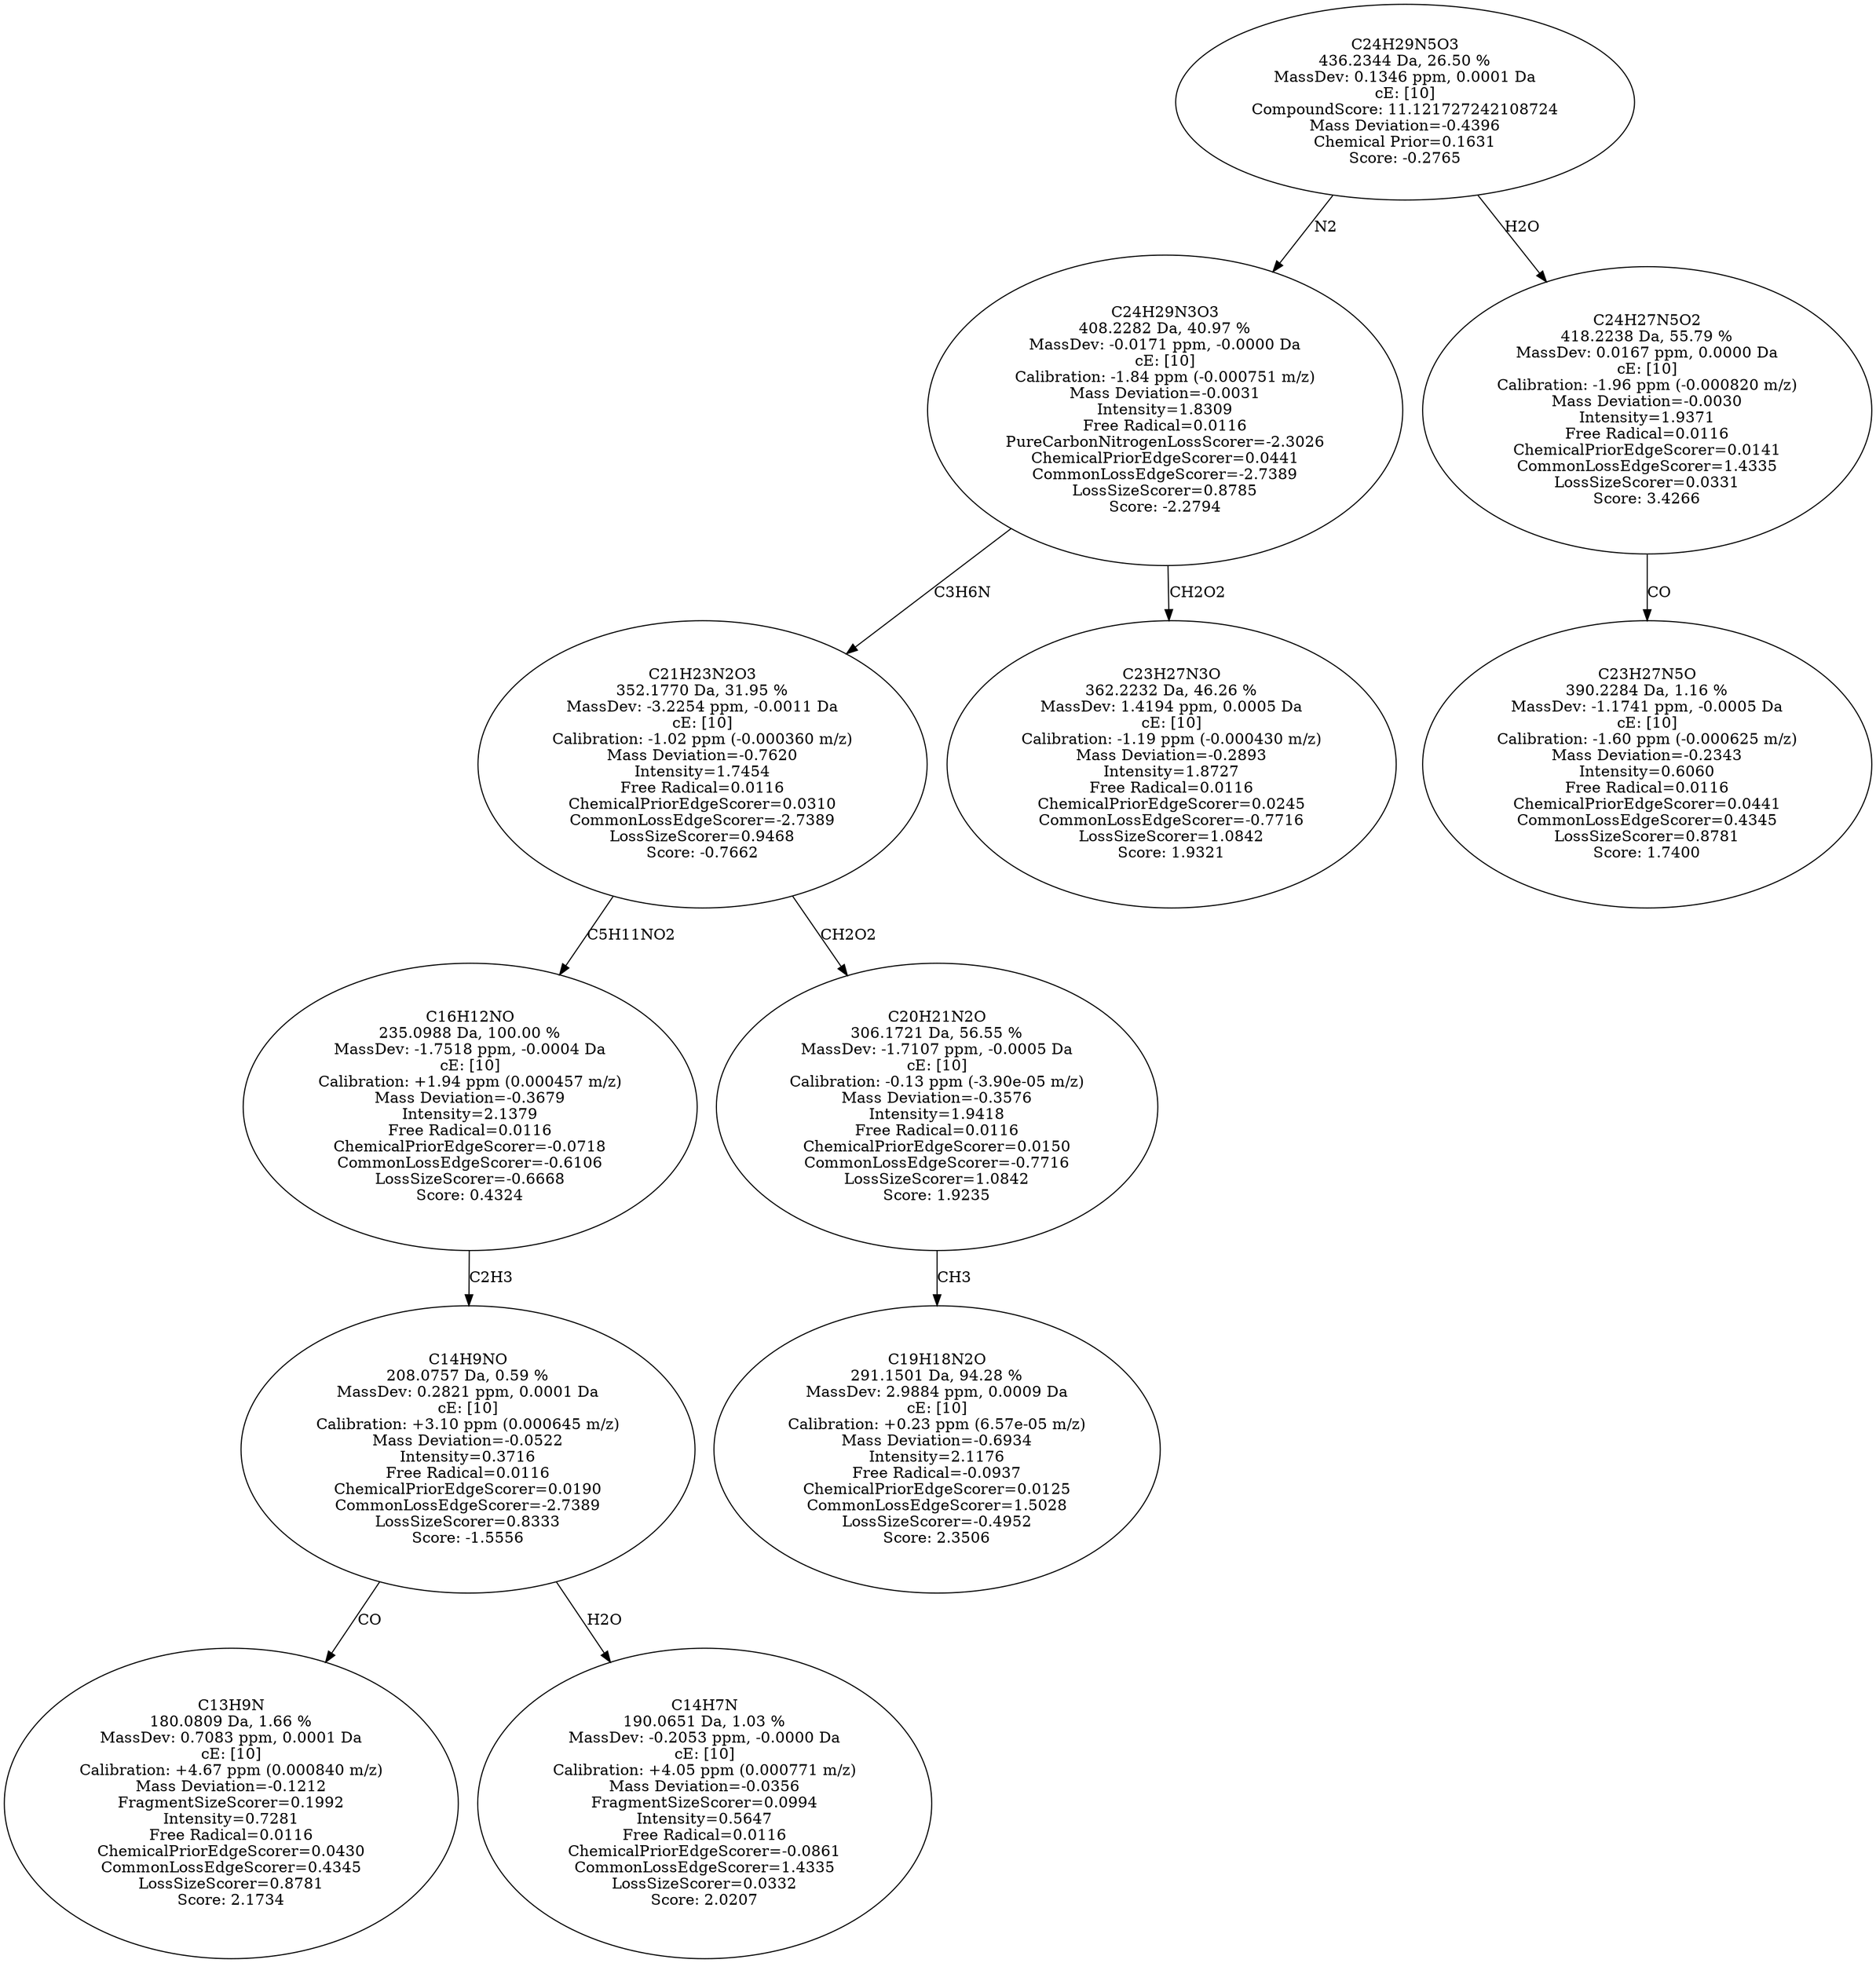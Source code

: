 strict digraph {
v1 [label="C13H9N\n180.0809 Da, 1.66 %\nMassDev: 0.7083 ppm, 0.0001 Da\ncE: [10]\nCalibration: +4.67 ppm (0.000840 m/z)\nMass Deviation=-0.1212\nFragmentSizeScorer=0.1992\nIntensity=0.7281\nFree Radical=0.0116\nChemicalPriorEdgeScorer=0.0430\nCommonLossEdgeScorer=0.4345\nLossSizeScorer=0.8781\nScore: 2.1734"];
v2 [label="C14H7N\n190.0651 Da, 1.03 %\nMassDev: -0.2053 ppm, -0.0000 Da\ncE: [10]\nCalibration: +4.05 ppm (0.000771 m/z)\nMass Deviation=-0.0356\nFragmentSizeScorer=0.0994\nIntensity=0.5647\nFree Radical=0.0116\nChemicalPriorEdgeScorer=-0.0861\nCommonLossEdgeScorer=1.4335\nLossSizeScorer=0.0332\nScore: 2.0207"];
v3 [label="C14H9NO\n208.0757 Da, 0.59 %\nMassDev: 0.2821 ppm, 0.0001 Da\ncE: [10]\nCalibration: +3.10 ppm (0.000645 m/z)\nMass Deviation=-0.0522\nIntensity=0.3716\nFree Radical=0.0116\nChemicalPriorEdgeScorer=0.0190\nCommonLossEdgeScorer=-2.7389\nLossSizeScorer=0.8333\nScore: -1.5556"];
v4 [label="C16H12NO\n235.0988 Da, 100.00 %\nMassDev: -1.7518 ppm, -0.0004 Da\ncE: [10]\nCalibration: +1.94 ppm (0.000457 m/z)\nMass Deviation=-0.3679\nIntensity=2.1379\nFree Radical=0.0116\nChemicalPriorEdgeScorer=-0.0718\nCommonLossEdgeScorer=-0.6106\nLossSizeScorer=-0.6668\nScore: 0.4324"];
v5 [label="C19H18N2O\n291.1501 Da, 94.28 %\nMassDev: 2.9884 ppm, 0.0009 Da\ncE: [10]\nCalibration: +0.23 ppm (6.57e-05 m/z)\nMass Deviation=-0.6934\nIntensity=2.1176\nFree Radical=-0.0937\nChemicalPriorEdgeScorer=0.0125\nCommonLossEdgeScorer=1.5028\nLossSizeScorer=-0.4952\nScore: 2.3506"];
v6 [label="C20H21N2O\n306.1721 Da, 56.55 %\nMassDev: -1.7107 ppm, -0.0005 Da\ncE: [10]\nCalibration: -0.13 ppm (-3.90e-05 m/z)\nMass Deviation=-0.3576\nIntensity=1.9418\nFree Radical=0.0116\nChemicalPriorEdgeScorer=0.0150\nCommonLossEdgeScorer=-0.7716\nLossSizeScorer=1.0842\nScore: 1.9235"];
v7 [label="C21H23N2O3\n352.1770 Da, 31.95 %\nMassDev: -3.2254 ppm, -0.0011 Da\ncE: [10]\nCalibration: -1.02 ppm (-0.000360 m/z)\nMass Deviation=-0.7620\nIntensity=1.7454\nFree Radical=0.0116\nChemicalPriorEdgeScorer=0.0310\nCommonLossEdgeScorer=-2.7389\nLossSizeScorer=0.9468\nScore: -0.7662"];
v8 [label="C23H27N3O\n362.2232 Da, 46.26 %\nMassDev: 1.4194 ppm, 0.0005 Da\ncE: [10]\nCalibration: -1.19 ppm (-0.000430 m/z)\nMass Deviation=-0.2893\nIntensity=1.8727\nFree Radical=0.0116\nChemicalPriorEdgeScorer=0.0245\nCommonLossEdgeScorer=-0.7716\nLossSizeScorer=1.0842\nScore: 1.9321"];
v9 [label="C24H29N3O3\n408.2282 Da, 40.97 %\nMassDev: -0.0171 ppm, -0.0000 Da\ncE: [10]\nCalibration: -1.84 ppm (-0.000751 m/z)\nMass Deviation=-0.0031\nIntensity=1.8309\nFree Radical=0.0116\nPureCarbonNitrogenLossScorer=-2.3026\nChemicalPriorEdgeScorer=0.0441\nCommonLossEdgeScorer=-2.7389\nLossSizeScorer=0.8785\nScore: -2.2794"];
v10 [label="C23H27N5O\n390.2284 Da, 1.16 %\nMassDev: -1.1741 ppm, -0.0005 Da\ncE: [10]\nCalibration: -1.60 ppm (-0.000625 m/z)\nMass Deviation=-0.2343\nIntensity=0.6060\nFree Radical=0.0116\nChemicalPriorEdgeScorer=0.0441\nCommonLossEdgeScorer=0.4345\nLossSizeScorer=0.8781\nScore: 1.7400"];
v11 [label="C24H27N5O2\n418.2238 Da, 55.79 %\nMassDev: 0.0167 ppm, 0.0000 Da\ncE: [10]\nCalibration: -1.96 ppm (-0.000820 m/z)\nMass Deviation=-0.0030\nIntensity=1.9371\nFree Radical=0.0116\nChemicalPriorEdgeScorer=0.0141\nCommonLossEdgeScorer=1.4335\nLossSizeScorer=0.0331\nScore: 3.4266"];
v12 [label="C24H29N5O3\n436.2344 Da, 26.50 %\nMassDev: 0.1346 ppm, 0.0001 Da\ncE: [10]\nCompoundScore: 11.121727242108724\nMass Deviation=-0.4396\nChemical Prior=0.1631\nScore: -0.2765"];
v3 -> v1 [label="CO"];
v3 -> v2 [label="H2O"];
v4 -> v3 [label="C2H3"];
v7 -> v4 [label="C5H11NO2"];
v6 -> v5 [label="CH3"];
v7 -> v6 [label="CH2O2"];
v9 -> v7 [label="C3H6N"];
v9 -> v8 [label="CH2O2"];
v12 -> v9 [label="N2"];
v11 -> v10 [label="CO"];
v12 -> v11 [label="H2O"];
}